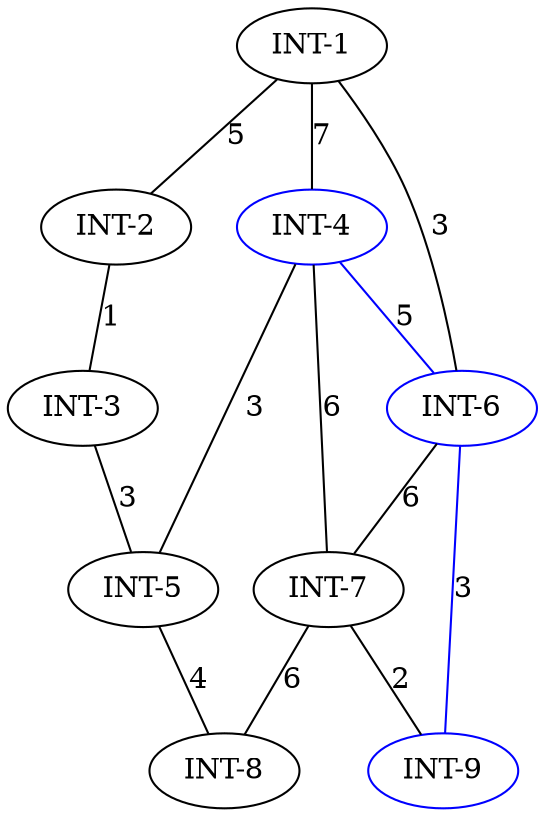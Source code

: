 strict graph G {
  1 [ color="black" label="INT-1" ];
  2 [ color="black" label="INT-2" ];
  3 [ color="black" label="INT-3" ];
  4 [ color="blue" label="INT-4" ];
  5 [ color="black" label="INT-5" ];
  6 [ color="blue" label="INT-6" ];
  7 [ color="black" label="INT-7" ];
  8 [ color="black" label="INT-8" ];
  9 [ color="blue" label="INT-9" ];
  1 -- 6 [ color="black" label="3" ];
  1 -- 2 [ color="black" label="5" ];
  1 -- 4 [ color="black" label="7" ];
  4 -- 7 [ color="black" label="6" ];
  4 -- 5 [ color="black" label="3" ];
  4 -- 6 [ color="blue" label="5" ];
  5 -- 8 [ color="black" label="4" ];
  6 -- 9 [ color="blue" label="3" ];
  6 -- 7 [ color="black" label="6" ];
  7 -- 8 [ color="black" label="6" ];
  7 -- 9 [ color="black" label="2" ];
  2 -- 3 [ color="black" label="1" ];
  3 -- 5 [ color="black" label="3" ];
}
